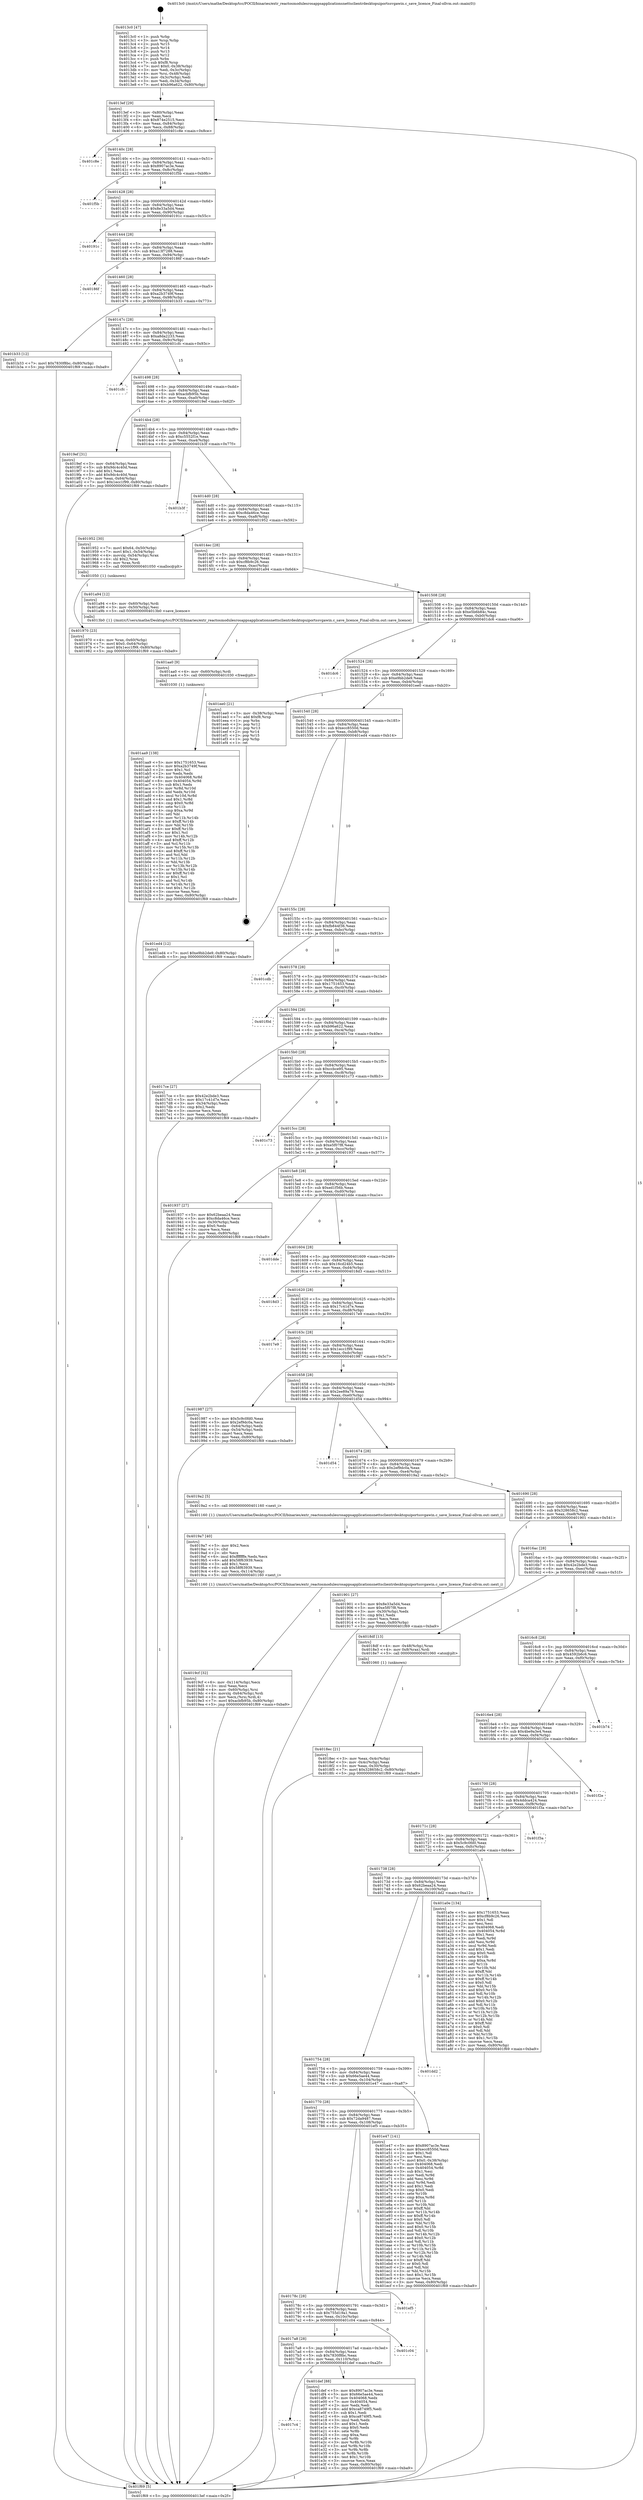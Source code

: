 digraph "0x4013c0" {
  label = "0x4013c0 (/mnt/c/Users/mathe/Desktop/tcc/POCII/binaries/extr_reactosmodulesrosappsapplicationsnettsclientrdesktopuiportssvgawin.c_save_licence_Final-ollvm.out::main(0))"
  labelloc = "t"
  node[shape=record]

  Entry [label="",width=0.3,height=0.3,shape=circle,fillcolor=black,style=filled]
  "0x4013ef" [label="{
     0x4013ef [29]\l
     | [instrs]\l
     &nbsp;&nbsp;0x4013ef \<+3\>: mov -0x80(%rbp),%eax\l
     &nbsp;&nbsp;0x4013f2 \<+2\>: mov %eax,%ecx\l
     &nbsp;&nbsp;0x4013f4 \<+6\>: sub $0x874e2515,%ecx\l
     &nbsp;&nbsp;0x4013fa \<+6\>: mov %eax,-0x84(%rbp)\l
     &nbsp;&nbsp;0x401400 \<+6\>: mov %ecx,-0x88(%rbp)\l
     &nbsp;&nbsp;0x401406 \<+6\>: je 0000000000401c8e \<main+0x8ce\>\l
  }"]
  "0x401c8e" [label="{
     0x401c8e\l
  }", style=dashed]
  "0x40140c" [label="{
     0x40140c [28]\l
     | [instrs]\l
     &nbsp;&nbsp;0x40140c \<+5\>: jmp 0000000000401411 \<main+0x51\>\l
     &nbsp;&nbsp;0x401411 \<+6\>: mov -0x84(%rbp),%eax\l
     &nbsp;&nbsp;0x401417 \<+5\>: sub $0x8907ac3e,%eax\l
     &nbsp;&nbsp;0x40141c \<+6\>: mov %eax,-0x8c(%rbp)\l
     &nbsp;&nbsp;0x401422 \<+6\>: je 0000000000401f5b \<main+0xb9b\>\l
  }"]
  Exit [label="",width=0.3,height=0.3,shape=circle,fillcolor=black,style=filled,peripheries=2]
  "0x401f5b" [label="{
     0x401f5b\l
  }", style=dashed]
  "0x401428" [label="{
     0x401428 [28]\l
     | [instrs]\l
     &nbsp;&nbsp;0x401428 \<+5\>: jmp 000000000040142d \<main+0x6d\>\l
     &nbsp;&nbsp;0x40142d \<+6\>: mov -0x84(%rbp),%eax\l
     &nbsp;&nbsp;0x401433 \<+5\>: sub $0x8e33a5d4,%eax\l
     &nbsp;&nbsp;0x401438 \<+6\>: mov %eax,-0x90(%rbp)\l
     &nbsp;&nbsp;0x40143e \<+6\>: je 000000000040191c \<main+0x55c\>\l
  }"]
  "0x4017c4" [label="{
     0x4017c4\l
  }", style=dashed]
  "0x40191c" [label="{
     0x40191c\l
  }", style=dashed]
  "0x401444" [label="{
     0x401444 [28]\l
     | [instrs]\l
     &nbsp;&nbsp;0x401444 \<+5\>: jmp 0000000000401449 \<main+0x89\>\l
     &nbsp;&nbsp;0x401449 \<+6\>: mov -0x84(%rbp),%eax\l
     &nbsp;&nbsp;0x40144f \<+5\>: sub $0xa13f7288,%eax\l
     &nbsp;&nbsp;0x401454 \<+6\>: mov %eax,-0x94(%rbp)\l
     &nbsp;&nbsp;0x40145a \<+6\>: je 000000000040186f \<main+0x4af\>\l
  }"]
  "0x401def" [label="{
     0x401def [88]\l
     | [instrs]\l
     &nbsp;&nbsp;0x401def \<+5\>: mov $0x8907ac3e,%eax\l
     &nbsp;&nbsp;0x401df4 \<+5\>: mov $0x66e5ae44,%ecx\l
     &nbsp;&nbsp;0x401df9 \<+7\>: mov 0x404068,%edx\l
     &nbsp;&nbsp;0x401e00 \<+7\>: mov 0x404054,%esi\l
     &nbsp;&nbsp;0x401e07 \<+2\>: mov %edx,%edi\l
     &nbsp;&nbsp;0x401e09 \<+6\>: add $0xca8749f5,%edi\l
     &nbsp;&nbsp;0x401e0f \<+3\>: sub $0x1,%edi\l
     &nbsp;&nbsp;0x401e12 \<+6\>: sub $0xca8749f5,%edi\l
     &nbsp;&nbsp;0x401e18 \<+3\>: imul %edi,%edx\l
     &nbsp;&nbsp;0x401e1b \<+3\>: and $0x1,%edx\l
     &nbsp;&nbsp;0x401e1e \<+3\>: cmp $0x0,%edx\l
     &nbsp;&nbsp;0x401e21 \<+4\>: sete %r8b\l
     &nbsp;&nbsp;0x401e25 \<+3\>: cmp $0xa,%esi\l
     &nbsp;&nbsp;0x401e28 \<+4\>: setl %r9b\l
     &nbsp;&nbsp;0x401e2c \<+3\>: mov %r8b,%r10b\l
     &nbsp;&nbsp;0x401e2f \<+3\>: and %r9b,%r10b\l
     &nbsp;&nbsp;0x401e32 \<+3\>: xor %r9b,%r8b\l
     &nbsp;&nbsp;0x401e35 \<+3\>: or %r8b,%r10b\l
     &nbsp;&nbsp;0x401e38 \<+4\>: test $0x1,%r10b\l
     &nbsp;&nbsp;0x401e3c \<+3\>: cmovne %ecx,%eax\l
     &nbsp;&nbsp;0x401e3f \<+3\>: mov %eax,-0x80(%rbp)\l
     &nbsp;&nbsp;0x401e42 \<+5\>: jmp 0000000000401f69 \<main+0xba9\>\l
  }"]
  "0x40186f" [label="{
     0x40186f\l
  }", style=dashed]
  "0x401460" [label="{
     0x401460 [28]\l
     | [instrs]\l
     &nbsp;&nbsp;0x401460 \<+5\>: jmp 0000000000401465 \<main+0xa5\>\l
     &nbsp;&nbsp;0x401465 \<+6\>: mov -0x84(%rbp),%eax\l
     &nbsp;&nbsp;0x40146b \<+5\>: sub $0xa2b3749f,%eax\l
     &nbsp;&nbsp;0x401470 \<+6\>: mov %eax,-0x98(%rbp)\l
     &nbsp;&nbsp;0x401476 \<+6\>: je 0000000000401b33 \<main+0x773\>\l
  }"]
  "0x4017a8" [label="{
     0x4017a8 [28]\l
     | [instrs]\l
     &nbsp;&nbsp;0x4017a8 \<+5\>: jmp 00000000004017ad \<main+0x3ed\>\l
     &nbsp;&nbsp;0x4017ad \<+6\>: mov -0x84(%rbp),%eax\l
     &nbsp;&nbsp;0x4017b3 \<+5\>: sub $0x7830f8bc,%eax\l
     &nbsp;&nbsp;0x4017b8 \<+6\>: mov %eax,-0x110(%rbp)\l
     &nbsp;&nbsp;0x4017be \<+6\>: je 0000000000401def \<main+0xa2f\>\l
  }"]
  "0x401b33" [label="{
     0x401b33 [12]\l
     | [instrs]\l
     &nbsp;&nbsp;0x401b33 \<+7\>: movl $0x7830f8bc,-0x80(%rbp)\l
     &nbsp;&nbsp;0x401b3a \<+5\>: jmp 0000000000401f69 \<main+0xba9\>\l
  }"]
  "0x40147c" [label="{
     0x40147c [28]\l
     | [instrs]\l
     &nbsp;&nbsp;0x40147c \<+5\>: jmp 0000000000401481 \<main+0xc1\>\l
     &nbsp;&nbsp;0x401481 \<+6\>: mov -0x84(%rbp),%eax\l
     &nbsp;&nbsp;0x401487 \<+5\>: sub $0xa8da2233,%eax\l
     &nbsp;&nbsp;0x40148c \<+6\>: mov %eax,-0x9c(%rbp)\l
     &nbsp;&nbsp;0x401492 \<+6\>: je 0000000000401cfc \<main+0x93c\>\l
  }"]
  "0x401c04" [label="{
     0x401c04\l
  }", style=dashed]
  "0x401cfc" [label="{
     0x401cfc\l
  }", style=dashed]
  "0x401498" [label="{
     0x401498 [28]\l
     | [instrs]\l
     &nbsp;&nbsp;0x401498 \<+5\>: jmp 000000000040149d \<main+0xdd\>\l
     &nbsp;&nbsp;0x40149d \<+6\>: mov -0x84(%rbp),%eax\l
     &nbsp;&nbsp;0x4014a3 \<+5\>: sub $0xacbfb95b,%eax\l
     &nbsp;&nbsp;0x4014a8 \<+6\>: mov %eax,-0xa0(%rbp)\l
     &nbsp;&nbsp;0x4014ae \<+6\>: je 00000000004019ef \<main+0x62f\>\l
  }"]
  "0x40178c" [label="{
     0x40178c [28]\l
     | [instrs]\l
     &nbsp;&nbsp;0x40178c \<+5\>: jmp 0000000000401791 \<main+0x3d1\>\l
     &nbsp;&nbsp;0x401791 \<+6\>: mov -0x84(%rbp),%eax\l
     &nbsp;&nbsp;0x401797 \<+5\>: sub $0x755d19a1,%eax\l
     &nbsp;&nbsp;0x40179c \<+6\>: mov %eax,-0x10c(%rbp)\l
     &nbsp;&nbsp;0x4017a2 \<+6\>: je 0000000000401c04 \<main+0x844\>\l
  }"]
  "0x4019ef" [label="{
     0x4019ef [31]\l
     | [instrs]\l
     &nbsp;&nbsp;0x4019ef \<+3\>: mov -0x64(%rbp),%eax\l
     &nbsp;&nbsp;0x4019f2 \<+5\>: sub $0x9dc4c40d,%eax\l
     &nbsp;&nbsp;0x4019f7 \<+3\>: add $0x1,%eax\l
     &nbsp;&nbsp;0x4019fa \<+5\>: add $0x9dc4c40d,%eax\l
     &nbsp;&nbsp;0x4019ff \<+3\>: mov %eax,-0x64(%rbp)\l
     &nbsp;&nbsp;0x401a02 \<+7\>: movl $0x1ecc1f99,-0x80(%rbp)\l
     &nbsp;&nbsp;0x401a09 \<+5\>: jmp 0000000000401f69 \<main+0xba9\>\l
  }"]
  "0x4014b4" [label="{
     0x4014b4 [28]\l
     | [instrs]\l
     &nbsp;&nbsp;0x4014b4 \<+5\>: jmp 00000000004014b9 \<main+0xf9\>\l
     &nbsp;&nbsp;0x4014b9 \<+6\>: mov -0x84(%rbp),%eax\l
     &nbsp;&nbsp;0x4014bf \<+5\>: sub $0xc5552f1e,%eax\l
     &nbsp;&nbsp;0x4014c4 \<+6\>: mov %eax,-0xa4(%rbp)\l
     &nbsp;&nbsp;0x4014ca \<+6\>: je 0000000000401b3f \<main+0x77f\>\l
  }"]
  "0x401ef5" [label="{
     0x401ef5\l
  }", style=dashed]
  "0x401b3f" [label="{
     0x401b3f\l
  }", style=dashed]
  "0x4014d0" [label="{
     0x4014d0 [28]\l
     | [instrs]\l
     &nbsp;&nbsp;0x4014d0 \<+5\>: jmp 00000000004014d5 \<main+0x115\>\l
     &nbsp;&nbsp;0x4014d5 \<+6\>: mov -0x84(%rbp),%eax\l
     &nbsp;&nbsp;0x4014db \<+5\>: sub $0xc8da46ce,%eax\l
     &nbsp;&nbsp;0x4014e0 \<+6\>: mov %eax,-0xa8(%rbp)\l
     &nbsp;&nbsp;0x4014e6 \<+6\>: je 0000000000401952 \<main+0x592\>\l
  }"]
  "0x401770" [label="{
     0x401770 [28]\l
     | [instrs]\l
     &nbsp;&nbsp;0x401770 \<+5\>: jmp 0000000000401775 \<main+0x3b5\>\l
     &nbsp;&nbsp;0x401775 \<+6\>: mov -0x84(%rbp),%eax\l
     &nbsp;&nbsp;0x40177b \<+5\>: sub $0x72da9487,%eax\l
     &nbsp;&nbsp;0x401780 \<+6\>: mov %eax,-0x108(%rbp)\l
     &nbsp;&nbsp;0x401786 \<+6\>: je 0000000000401ef5 \<main+0xb35\>\l
  }"]
  "0x401952" [label="{
     0x401952 [30]\l
     | [instrs]\l
     &nbsp;&nbsp;0x401952 \<+7\>: movl $0x64,-0x50(%rbp)\l
     &nbsp;&nbsp;0x401959 \<+7\>: movl $0x1,-0x54(%rbp)\l
     &nbsp;&nbsp;0x401960 \<+4\>: movslq -0x54(%rbp),%rax\l
     &nbsp;&nbsp;0x401964 \<+4\>: shl $0x2,%rax\l
     &nbsp;&nbsp;0x401968 \<+3\>: mov %rax,%rdi\l
     &nbsp;&nbsp;0x40196b \<+5\>: call 0000000000401050 \<malloc@plt\>\l
     | [calls]\l
     &nbsp;&nbsp;0x401050 \{1\} (unknown)\l
  }"]
  "0x4014ec" [label="{
     0x4014ec [28]\l
     | [instrs]\l
     &nbsp;&nbsp;0x4014ec \<+5\>: jmp 00000000004014f1 \<main+0x131\>\l
     &nbsp;&nbsp;0x4014f1 \<+6\>: mov -0x84(%rbp),%eax\l
     &nbsp;&nbsp;0x4014f7 \<+5\>: sub $0xcf8b9c26,%eax\l
     &nbsp;&nbsp;0x4014fc \<+6\>: mov %eax,-0xac(%rbp)\l
     &nbsp;&nbsp;0x401502 \<+6\>: je 0000000000401a94 \<main+0x6d4\>\l
  }"]
  "0x401e47" [label="{
     0x401e47 [141]\l
     | [instrs]\l
     &nbsp;&nbsp;0x401e47 \<+5\>: mov $0x8907ac3e,%eax\l
     &nbsp;&nbsp;0x401e4c \<+5\>: mov $0xecc8550d,%ecx\l
     &nbsp;&nbsp;0x401e51 \<+2\>: mov $0x1,%dl\l
     &nbsp;&nbsp;0x401e53 \<+2\>: xor %esi,%esi\l
     &nbsp;&nbsp;0x401e55 \<+7\>: movl $0x0,-0x38(%rbp)\l
     &nbsp;&nbsp;0x401e5c \<+7\>: mov 0x404068,%edi\l
     &nbsp;&nbsp;0x401e63 \<+8\>: mov 0x404054,%r8d\l
     &nbsp;&nbsp;0x401e6b \<+3\>: sub $0x1,%esi\l
     &nbsp;&nbsp;0x401e6e \<+3\>: mov %edi,%r9d\l
     &nbsp;&nbsp;0x401e71 \<+3\>: add %esi,%r9d\l
     &nbsp;&nbsp;0x401e74 \<+4\>: imul %r9d,%edi\l
     &nbsp;&nbsp;0x401e78 \<+3\>: and $0x1,%edi\l
     &nbsp;&nbsp;0x401e7b \<+3\>: cmp $0x0,%edi\l
     &nbsp;&nbsp;0x401e7e \<+4\>: sete %r10b\l
     &nbsp;&nbsp;0x401e82 \<+4\>: cmp $0xa,%r8d\l
     &nbsp;&nbsp;0x401e86 \<+4\>: setl %r11b\l
     &nbsp;&nbsp;0x401e8a \<+3\>: mov %r10b,%bl\l
     &nbsp;&nbsp;0x401e8d \<+3\>: xor $0xff,%bl\l
     &nbsp;&nbsp;0x401e90 \<+3\>: mov %r11b,%r14b\l
     &nbsp;&nbsp;0x401e93 \<+4\>: xor $0xff,%r14b\l
     &nbsp;&nbsp;0x401e97 \<+3\>: xor $0x0,%dl\l
     &nbsp;&nbsp;0x401e9a \<+3\>: mov %bl,%r15b\l
     &nbsp;&nbsp;0x401e9d \<+4\>: and $0x0,%r15b\l
     &nbsp;&nbsp;0x401ea1 \<+3\>: and %dl,%r10b\l
     &nbsp;&nbsp;0x401ea4 \<+3\>: mov %r14b,%r12b\l
     &nbsp;&nbsp;0x401ea7 \<+4\>: and $0x0,%r12b\l
     &nbsp;&nbsp;0x401eab \<+3\>: and %dl,%r11b\l
     &nbsp;&nbsp;0x401eae \<+3\>: or %r10b,%r15b\l
     &nbsp;&nbsp;0x401eb1 \<+3\>: or %r11b,%r12b\l
     &nbsp;&nbsp;0x401eb4 \<+3\>: xor %r12b,%r15b\l
     &nbsp;&nbsp;0x401eb7 \<+3\>: or %r14b,%bl\l
     &nbsp;&nbsp;0x401eba \<+3\>: xor $0xff,%bl\l
     &nbsp;&nbsp;0x401ebd \<+3\>: or $0x0,%dl\l
     &nbsp;&nbsp;0x401ec0 \<+2\>: and %dl,%bl\l
     &nbsp;&nbsp;0x401ec2 \<+3\>: or %bl,%r15b\l
     &nbsp;&nbsp;0x401ec5 \<+4\>: test $0x1,%r15b\l
     &nbsp;&nbsp;0x401ec9 \<+3\>: cmovne %ecx,%eax\l
     &nbsp;&nbsp;0x401ecc \<+3\>: mov %eax,-0x80(%rbp)\l
     &nbsp;&nbsp;0x401ecf \<+5\>: jmp 0000000000401f69 \<main+0xba9\>\l
  }"]
  "0x401a94" [label="{
     0x401a94 [12]\l
     | [instrs]\l
     &nbsp;&nbsp;0x401a94 \<+4\>: mov -0x60(%rbp),%rdi\l
     &nbsp;&nbsp;0x401a98 \<+3\>: mov -0x50(%rbp),%esi\l
     &nbsp;&nbsp;0x401a9b \<+5\>: call 00000000004013b0 \<save_licence\>\l
     | [calls]\l
     &nbsp;&nbsp;0x4013b0 \{1\} (/mnt/c/Users/mathe/Desktop/tcc/POCII/binaries/extr_reactosmodulesrosappsapplicationsnettsclientrdesktopuiportssvgawin.c_save_licence_Final-ollvm.out::save_licence)\l
  }"]
  "0x401508" [label="{
     0x401508 [28]\l
     | [instrs]\l
     &nbsp;&nbsp;0x401508 \<+5\>: jmp 000000000040150d \<main+0x14d\>\l
     &nbsp;&nbsp;0x40150d \<+6\>: mov -0x84(%rbp),%eax\l
     &nbsp;&nbsp;0x401513 \<+5\>: sub $0xe5b6b84c,%eax\l
     &nbsp;&nbsp;0x401518 \<+6\>: mov %eax,-0xb0(%rbp)\l
     &nbsp;&nbsp;0x40151e \<+6\>: je 0000000000401dc6 \<main+0xa06\>\l
  }"]
  "0x401754" [label="{
     0x401754 [28]\l
     | [instrs]\l
     &nbsp;&nbsp;0x401754 \<+5\>: jmp 0000000000401759 \<main+0x399\>\l
     &nbsp;&nbsp;0x401759 \<+6\>: mov -0x84(%rbp),%eax\l
     &nbsp;&nbsp;0x40175f \<+5\>: sub $0x66e5ae44,%eax\l
     &nbsp;&nbsp;0x401764 \<+6\>: mov %eax,-0x104(%rbp)\l
     &nbsp;&nbsp;0x40176a \<+6\>: je 0000000000401e47 \<main+0xa87\>\l
  }"]
  "0x401dc6" [label="{
     0x401dc6\l
  }", style=dashed]
  "0x401524" [label="{
     0x401524 [28]\l
     | [instrs]\l
     &nbsp;&nbsp;0x401524 \<+5\>: jmp 0000000000401529 \<main+0x169\>\l
     &nbsp;&nbsp;0x401529 \<+6\>: mov -0x84(%rbp),%eax\l
     &nbsp;&nbsp;0x40152f \<+5\>: sub $0xe9bb2de9,%eax\l
     &nbsp;&nbsp;0x401534 \<+6\>: mov %eax,-0xb4(%rbp)\l
     &nbsp;&nbsp;0x40153a \<+6\>: je 0000000000401ee0 \<main+0xb20\>\l
  }"]
  "0x401dd2" [label="{
     0x401dd2\l
  }", style=dashed]
  "0x401ee0" [label="{
     0x401ee0 [21]\l
     | [instrs]\l
     &nbsp;&nbsp;0x401ee0 \<+3\>: mov -0x38(%rbp),%eax\l
     &nbsp;&nbsp;0x401ee3 \<+7\>: add $0xf8,%rsp\l
     &nbsp;&nbsp;0x401eea \<+1\>: pop %rbx\l
     &nbsp;&nbsp;0x401eeb \<+2\>: pop %r12\l
     &nbsp;&nbsp;0x401eed \<+2\>: pop %r13\l
     &nbsp;&nbsp;0x401eef \<+2\>: pop %r14\l
     &nbsp;&nbsp;0x401ef1 \<+2\>: pop %r15\l
     &nbsp;&nbsp;0x401ef3 \<+1\>: pop %rbp\l
     &nbsp;&nbsp;0x401ef4 \<+1\>: ret\l
  }"]
  "0x401540" [label="{
     0x401540 [28]\l
     | [instrs]\l
     &nbsp;&nbsp;0x401540 \<+5\>: jmp 0000000000401545 \<main+0x185\>\l
     &nbsp;&nbsp;0x401545 \<+6\>: mov -0x84(%rbp),%eax\l
     &nbsp;&nbsp;0x40154b \<+5\>: sub $0xecc8550d,%eax\l
     &nbsp;&nbsp;0x401550 \<+6\>: mov %eax,-0xb8(%rbp)\l
     &nbsp;&nbsp;0x401556 \<+6\>: je 0000000000401ed4 \<main+0xb14\>\l
  }"]
  "0x401aa9" [label="{
     0x401aa9 [138]\l
     | [instrs]\l
     &nbsp;&nbsp;0x401aa9 \<+5\>: mov $0x1751653,%esi\l
     &nbsp;&nbsp;0x401aae \<+5\>: mov $0xa2b3749f,%eax\l
     &nbsp;&nbsp;0x401ab3 \<+2\>: mov $0x1,%cl\l
     &nbsp;&nbsp;0x401ab5 \<+2\>: xor %edx,%edx\l
     &nbsp;&nbsp;0x401ab7 \<+8\>: mov 0x404068,%r8d\l
     &nbsp;&nbsp;0x401abf \<+8\>: mov 0x404054,%r9d\l
     &nbsp;&nbsp;0x401ac7 \<+3\>: sub $0x1,%edx\l
     &nbsp;&nbsp;0x401aca \<+3\>: mov %r8d,%r10d\l
     &nbsp;&nbsp;0x401acd \<+3\>: add %edx,%r10d\l
     &nbsp;&nbsp;0x401ad0 \<+4\>: imul %r10d,%r8d\l
     &nbsp;&nbsp;0x401ad4 \<+4\>: and $0x1,%r8d\l
     &nbsp;&nbsp;0x401ad8 \<+4\>: cmp $0x0,%r8d\l
     &nbsp;&nbsp;0x401adc \<+4\>: sete %r11b\l
     &nbsp;&nbsp;0x401ae0 \<+4\>: cmp $0xa,%r9d\l
     &nbsp;&nbsp;0x401ae4 \<+3\>: setl %bl\l
     &nbsp;&nbsp;0x401ae7 \<+3\>: mov %r11b,%r14b\l
     &nbsp;&nbsp;0x401aea \<+4\>: xor $0xff,%r14b\l
     &nbsp;&nbsp;0x401aee \<+3\>: mov %bl,%r15b\l
     &nbsp;&nbsp;0x401af1 \<+4\>: xor $0xff,%r15b\l
     &nbsp;&nbsp;0x401af5 \<+3\>: xor $0x1,%cl\l
     &nbsp;&nbsp;0x401af8 \<+3\>: mov %r14b,%r12b\l
     &nbsp;&nbsp;0x401afb \<+4\>: and $0xff,%r12b\l
     &nbsp;&nbsp;0x401aff \<+3\>: and %cl,%r11b\l
     &nbsp;&nbsp;0x401b02 \<+3\>: mov %r15b,%r13b\l
     &nbsp;&nbsp;0x401b05 \<+4\>: and $0xff,%r13b\l
     &nbsp;&nbsp;0x401b09 \<+2\>: and %cl,%bl\l
     &nbsp;&nbsp;0x401b0b \<+3\>: or %r11b,%r12b\l
     &nbsp;&nbsp;0x401b0e \<+3\>: or %bl,%r13b\l
     &nbsp;&nbsp;0x401b11 \<+3\>: xor %r13b,%r12b\l
     &nbsp;&nbsp;0x401b14 \<+3\>: or %r15b,%r14b\l
     &nbsp;&nbsp;0x401b17 \<+4\>: xor $0xff,%r14b\l
     &nbsp;&nbsp;0x401b1b \<+3\>: or $0x1,%cl\l
     &nbsp;&nbsp;0x401b1e \<+3\>: and %cl,%r14b\l
     &nbsp;&nbsp;0x401b21 \<+3\>: or %r14b,%r12b\l
     &nbsp;&nbsp;0x401b24 \<+4\>: test $0x1,%r12b\l
     &nbsp;&nbsp;0x401b28 \<+3\>: cmovne %eax,%esi\l
     &nbsp;&nbsp;0x401b2b \<+3\>: mov %esi,-0x80(%rbp)\l
     &nbsp;&nbsp;0x401b2e \<+5\>: jmp 0000000000401f69 \<main+0xba9\>\l
  }"]
  "0x401ed4" [label="{
     0x401ed4 [12]\l
     | [instrs]\l
     &nbsp;&nbsp;0x401ed4 \<+7\>: movl $0xe9bb2de9,-0x80(%rbp)\l
     &nbsp;&nbsp;0x401edb \<+5\>: jmp 0000000000401f69 \<main+0xba9\>\l
  }"]
  "0x40155c" [label="{
     0x40155c [28]\l
     | [instrs]\l
     &nbsp;&nbsp;0x40155c \<+5\>: jmp 0000000000401561 \<main+0x1a1\>\l
     &nbsp;&nbsp;0x401561 \<+6\>: mov -0x84(%rbp),%eax\l
     &nbsp;&nbsp;0x401567 \<+5\>: sub $0xfb844f36,%eax\l
     &nbsp;&nbsp;0x40156c \<+6\>: mov %eax,-0xbc(%rbp)\l
     &nbsp;&nbsp;0x401572 \<+6\>: je 0000000000401cdb \<main+0x91b\>\l
  }"]
  "0x401aa0" [label="{
     0x401aa0 [9]\l
     | [instrs]\l
     &nbsp;&nbsp;0x401aa0 \<+4\>: mov -0x60(%rbp),%rdi\l
     &nbsp;&nbsp;0x401aa4 \<+5\>: call 0000000000401030 \<free@plt\>\l
     | [calls]\l
     &nbsp;&nbsp;0x401030 \{1\} (unknown)\l
  }"]
  "0x401cdb" [label="{
     0x401cdb\l
  }", style=dashed]
  "0x401578" [label="{
     0x401578 [28]\l
     | [instrs]\l
     &nbsp;&nbsp;0x401578 \<+5\>: jmp 000000000040157d \<main+0x1bd\>\l
     &nbsp;&nbsp;0x40157d \<+6\>: mov -0x84(%rbp),%eax\l
     &nbsp;&nbsp;0x401583 \<+5\>: sub $0x1751653,%eax\l
     &nbsp;&nbsp;0x401588 \<+6\>: mov %eax,-0xc0(%rbp)\l
     &nbsp;&nbsp;0x40158e \<+6\>: je 0000000000401f0d \<main+0xb4d\>\l
  }"]
  "0x401738" [label="{
     0x401738 [28]\l
     | [instrs]\l
     &nbsp;&nbsp;0x401738 \<+5\>: jmp 000000000040173d \<main+0x37d\>\l
     &nbsp;&nbsp;0x40173d \<+6\>: mov -0x84(%rbp),%eax\l
     &nbsp;&nbsp;0x401743 \<+5\>: sub $0x62beaa24,%eax\l
     &nbsp;&nbsp;0x401748 \<+6\>: mov %eax,-0x100(%rbp)\l
     &nbsp;&nbsp;0x40174e \<+6\>: je 0000000000401dd2 \<main+0xa12\>\l
  }"]
  "0x401f0d" [label="{
     0x401f0d\l
  }", style=dashed]
  "0x401594" [label="{
     0x401594 [28]\l
     | [instrs]\l
     &nbsp;&nbsp;0x401594 \<+5\>: jmp 0000000000401599 \<main+0x1d9\>\l
     &nbsp;&nbsp;0x401599 \<+6\>: mov -0x84(%rbp),%eax\l
     &nbsp;&nbsp;0x40159f \<+5\>: sub $0xb96a622,%eax\l
     &nbsp;&nbsp;0x4015a4 \<+6\>: mov %eax,-0xc4(%rbp)\l
     &nbsp;&nbsp;0x4015aa \<+6\>: je 00000000004017ce \<main+0x40e\>\l
  }"]
  "0x401a0e" [label="{
     0x401a0e [134]\l
     | [instrs]\l
     &nbsp;&nbsp;0x401a0e \<+5\>: mov $0x1751653,%eax\l
     &nbsp;&nbsp;0x401a13 \<+5\>: mov $0xcf8b9c26,%ecx\l
     &nbsp;&nbsp;0x401a18 \<+2\>: mov $0x1,%dl\l
     &nbsp;&nbsp;0x401a1a \<+2\>: xor %esi,%esi\l
     &nbsp;&nbsp;0x401a1c \<+7\>: mov 0x404068,%edi\l
     &nbsp;&nbsp;0x401a23 \<+8\>: mov 0x404054,%r8d\l
     &nbsp;&nbsp;0x401a2b \<+3\>: sub $0x1,%esi\l
     &nbsp;&nbsp;0x401a2e \<+3\>: mov %edi,%r9d\l
     &nbsp;&nbsp;0x401a31 \<+3\>: add %esi,%r9d\l
     &nbsp;&nbsp;0x401a34 \<+4\>: imul %r9d,%edi\l
     &nbsp;&nbsp;0x401a38 \<+3\>: and $0x1,%edi\l
     &nbsp;&nbsp;0x401a3b \<+3\>: cmp $0x0,%edi\l
     &nbsp;&nbsp;0x401a3e \<+4\>: sete %r10b\l
     &nbsp;&nbsp;0x401a42 \<+4\>: cmp $0xa,%r8d\l
     &nbsp;&nbsp;0x401a46 \<+4\>: setl %r11b\l
     &nbsp;&nbsp;0x401a4a \<+3\>: mov %r10b,%bl\l
     &nbsp;&nbsp;0x401a4d \<+3\>: xor $0xff,%bl\l
     &nbsp;&nbsp;0x401a50 \<+3\>: mov %r11b,%r14b\l
     &nbsp;&nbsp;0x401a53 \<+4\>: xor $0xff,%r14b\l
     &nbsp;&nbsp;0x401a57 \<+3\>: xor $0x0,%dl\l
     &nbsp;&nbsp;0x401a5a \<+3\>: mov %bl,%r15b\l
     &nbsp;&nbsp;0x401a5d \<+4\>: and $0x0,%r15b\l
     &nbsp;&nbsp;0x401a61 \<+3\>: and %dl,%r10b\l
     &nbsp;&nbsp;0x401a64 \<+3\>: mov %r14b,%r12b\l
     &nbsp;&nbsp;0x401a67 \<+4\>: and $0x0,%r12b\l
     &nbsp;&nbsp;0x401a6b \<+3\>: and %dl,%r11b\l
     &nbsp;&nbsp;0x401a6e \<+3\>: or %r10b,%r15b\l
     &nbsp;&nbsp;0x401a71 \<+3\>: or %r11b,%r12b\l
     &nbsp;&nbsp;0x401a74 \<+3\>: xor %r12b,%r15b\l
     &nbsp;&nbsp;0x401a77 \<+3\>: or %r14b,%bl\l
     &nbsp;&nbsp;0x401a7a \<+3\>: xor $0xff,%bl\l
     &nbsp;&nbsp;0x401a7d \<+3\>: or $0x0,%dl\l
     &nbsp;&nbsp;0x401a80 \<+2\>: and %dl,%bl\l
     &nbsp;&nbsp;0x401a82 \<+3\>: or %bl,%r15b\l
     &nbsp;&nbsp;0x401a85 \<+4\>: test $0x1,%r15b\l
     &nbsp;&nbsp;0x401a89 \<+3\>: cmovne %ecx,%eax\l
     &nbsp;&nbsp;0x401a8c \<+3\>: mov %eax,-0x80(%rbp)\l
     &nbsp;&nbsp;0x401a8f \<+5\>: jmp 0000000000401f69 \<main+0xba9\>\l
  }"]
  "0x4017ce" [label="{
     0x4017ce [27]\l
     | [instrs]\l
     &nbsp;&nbsp;0x4017ce \<+5\>: mov $0x42e2bde3,%eax\l
     &nbsp;&nbsp;0x4017d3 \<+5\>: mov $0x17c41d7e,%ecx\l
     &nbsp;&nbsp;0x4017d8 \<+3\>: mov -0x34(%rbp),%edx\l
     &nbsp;&nbsp;0x4017db \<+3\>: cmp $0x2,%edx\l
     &nbsp;&nbsp;0x4017de \<+3\>: cmovne %ecx,%eax\l
     &nbsp;&nbsp;0x4017e1 \<+3\>: mov %eax,-0x80(%rbp)\l
     &nbsp;&nbsp;0x4017e4 \<+5\>: jmp 0000000000401f69 \<main+0xba9\>\l
  }"]
  "0x4015b0" [label="{
     0x4015b0 [28]\l
     | [instrs]\l
     &nbsp;&nbsp;0x4015b0 \<+5\>: jmp 00000000004015b5 \<main+0x1f5\>\l
     &nbsp;&nbsp;0x4015b5 \<+6\>: mov -0x84(%rbp),%eax\l
     &nbsp;&nbsp;0x4015bb \<+5\>: sub $0xccbce95,%eax\l
     &nbsp;&nbsp;0x4015c0 \<+6\>: mov %eax,-0xc8(%rbp)\l
     &nbsp;&nbsp;0x4015c6 \<+6\>: je 0000000000401c73 \<main+0x8b3\>\l
  }"]
  "0x401f69" [label="{
     0x401f69 [5]\l
     | [instrs]\l
     &nbsp;&nbsp;0x401f69 \<+5\>: jmp 00000000004013ef \<main+0x2f\>\l
  }"]
  "0x4013c0" [label="{
     0x4013c0 [47]\l
     | [instrs]\l
     &nbsp;&nbsp;0x4013c0 \<+1\>: push %rbp\l
     &nbsp;&nbsp;0x4013c1 \<+3\>: mov %rsp,%rbp\l
     &nbsp;&nbsp;0x4013c4 \<+2\>: push %r15\l
     &nbsp;&nbsp;0x4013c6 \<+2\>: push %r14\l
     &nbsp;&nbsp;0x4013c8 \<+2\>: push %r13\l
     &nbsp;&nbsp;0x4013ca \<+2\>: push %r12\l
     &nbsp;&nbsp;0x4013cc \<+1\>: push %rbx\l
     &nbsp;&nbsp;0x4013cd \<+7\>: sub $0xf8,%rsp\l
     &nbsp;&nbsp;0x4013d4 \<+7\>: movl $0x0,-0x38(%rbp)\l
     &nbsp;&nbsp;0x4013db \<+3\>: mov %edi,-0x3c(%rbp)\l
     &nbsp;&nbsp;0x4013de \<+4\>: mov %rsi,-0x48(%rbp)\l
     &nbsp;&nbsp;0x4013e2 \<+3\>: mov -0x3c(%rbp),%edi\l
     &nbsp;&nbsp;0x4013e5 \<+3\>: mov %edi,-0x34(%rbp)\l
     &nbsp;&nbsp;0x4013e8 \<+7\>: movl $0xb96a622,-0x80(%rbp)\l
  }"]
  "0x40171c" [label="{
     0x40171c [28]\l
     | [instrs]\l
     &nbsp;&nbsp;0x40171c \<+5\>: jmp 0000000000401721 \<main+0x361\>\l
     &nbsp;&nbsp;0x401721 \<+6\>: mov -0x84(%rbp),%eax\l
     &nbsp;&nbsp;0x401727 \<+5\>: sub $0x5c9c0fd0,%eax\l
     &nbsp;&nbsp;0x40172c \<+6\>: mov %eax,-0xfc(%rbp)\l
     &nbsp;&nbsp;0x401732 \<+6\>: je 0000000000401a0e \<main+0x64e\>\l
  }"]
  "0x401c73" [label="{
     0x401c73\l
  }", style=dashed]
  "0x4015cc" [label="{
     0x4015cc [28]\l
     | [instrs]\l
     &nbsp;&nbsp;0x4015cc \<+5\>: jmp 00000000004015d1 \<main+0x211\>\l
     &nbsp;&nbsp;0x4015d1 \<+6\>: mov -0x84(%rbp),%eax\l
     &nbsp;&nbsp;0x4015d7 \<+5\>: sub $0xe5f07f8,%eax\l
     &nbsp;&nbsp;0x4015dc \<+6\>: mov %eax,-0xcc(%rbp)\l
     &nbsp;&nbsp;0x4015e2 \<+6\>: je 0000000000401937 \<main+0x577\>\l
  }"]
  "0x401f3a" [label="{
     0x401f3a\l
  }", style=dashed]
  "0x401937" [label="{
     0x401937 [27]\l
     | [instrs]\l
     &nbsp;&nbsp;0x401937 \<+5\>: mov $0x62beaa24,%eax\l
     &nbsp;&nbsp;0x40193c \<+5\>: mov $0xc8da46ce,%ecx\l
     &nbsp;&nbsp;0x401941 \<+3\>: mov -0x30(%rbp),%edx\l
     &nbsp;&nbsp;0x401944 \<+3\>: cmp $0x0,%edx\l
     &nbsp;&nbsp;0x401947 \<+3\>: cmove %ecx,%eax\l
     &nbsp;&nbsp;0x40194a \<+3\>: mov %eax,-0x80(%rbp)\l
     &nbsp;&nbsp;0x40194d \<+5\>: jmp 0000000000401f69 \<main+0xba9\>\l
  }"]
  "0x4015e8" [label="{
     0x4015e8 [28]\l
     | [instrs]\l
     &nbsp;&nbsp;0x4015e8 \<+5\>: jmp 00000000004015ed \<main+0x22d\>\l
     &nbsp;&nbsp;0x4015ed \<+6\>: mov -0x84(%rbp),%eax\l
     &nbsp;&nbsp;0x4015f3 \<+5\>: sub $0xed1f56b,%eax\l
     &nbsp;&nbsp;0x4015f8 \<+6\>: mov %eax,-0xd0(%rbp)\l
     &nbsp;&nbsp;0x4015fe \<+6\>: je 0000000000401dde \<main+0xa1e\>\l
  }"]
  "0x401700" [label="{
     0x401700 [28]\l
     | [instrs]\l
     &nbsp;&nbsp;0x401700 \<+5\>: jmp 0000000000401705 \<main+0x345\>\l
     &nbsp;&nbsp;0x401705 \<+6\>: mov -0x84(%rbp),%eax\l
     &nbsp;&nbsp;0x40170b \<+5\>: sub $0x4ddca424,%eax\l
     &nbsp;&nbsp;0x401710 \<+6\>: mov %eax,-0xf8(%rbp)\l
     &nbsp;&nbsp;0x401716 \<+6\>: je 0000000000401f3a \<main+0xb7a\>\l
  }"]
  "0x401dde" [label="{
     0x401dde\l
  }", style=dashed]
  "0x401604" [label="{
     0x401604 [28]\l
     | [instrs]\l
     &nbsp;&nbsp;0x401604 \<+5\>: jmp 0000000000401609 \<main+0x249\>\l
     &nbsp;&nbsp;0x401609 \<+6\>: mov -0x84(%rbp),%eax\l
     &nbsp;&nbsp;0x40160f \<+5\>: sub $0x16cd24b5,%eax\l
     &nbsp;&nbsp;0x401614 \<+6\>: mov %eax,-0xd4(%rbp)\l
     &nbsp;&nbsp;0x40161a \<+6\>: je 00000000004018d3 \<main+0x513\>\l
  }"]
  "0x401f2e" [label="{
     0x401f2e\l
  }", style=dashed]
  "0x4018d3" [label="{
     0x4018d3\l
  }", style=dashed]
  "0x401620" [label="{
     0x401620 [28]\l
     | [instrs]\l
     &nbsp;&nbsp;0x401620 \<+5\>: jmp 0000000000401625 \<main+0x265\>\l
     &nbsp;&nbsp;0x401625 \<+6\>: mov -0x84(%rbp),%eax\l
     &nbsp;&nbsp;0x40162b \<+5\>: sub $0x17c41d7e,%eax\l
     &nbsp;&nbsp;0x401630 \<+6\>: mov %eax,-0xd8(%rbp)\l
     &nbsp;&nbsp;0x401636 \<+6\>: je 00000000004017e9 \<main+0x429\>\l
  }"]
  "0x4016e4" [label="{
     0x4016e4 [28]\l
     | [instrs]\l
     &nbsp;&nbsp;0x4016e4 \<+5\>: jmp 00000000004016e9 \<main+0x329\>\l
     &nbsp;&nbsp;0x4016e9 \<+6\>: mov -0x84(%rbp),%eax\l
     &nbsp;&nbsp;0x4016ef \<+5\>: sub $0x4be9a3e4,%eax\l
     &nbsp;&nbsp;0x4016f4 \<+6\>: mov %eax,-0xf4(%rbp)\l
     &nbsp;&nbsp;0x4016fa \<+6\>: je 0000000000401f2e \<main+0xb6e\>\l
  }"]
  "0x4017e9" [label="{
     0x4017e9\l
  }", style=dashed]
  "0x40163c" [label="{
     0x40163c [28]\l
     | [instrs]\l
     &nbsp;&nbsp;0x40163c \<+5\>: jmp 0000000000401641 \<main+0x281\>\l
     &nbsp;&nbsp;0x401641 \<+6\>: mov -0x84(%rbp),%eax\l
     &nbsp;&nbsp;0x401647 \<+5\>: sub $0x1ecc1f99,%eax\l
     &nbsp;&nbsp;0x40164c \<+6\>: mov %eax,-0xdc(%rbp)\l
     &nbsp;&nbsp;0x401652 \<+6\>: je 0000000000401987 \<main+0x5c7\>\l
  }"]
  "0x401b74" [label="{
     0x401b74\l
  }", style=dashed]
  "0x401987" [label="{
     0x401987 [27]\l
     | [instrs]\l
     &nbsp;&nbsp;0x401987 \<+5\>: mov $0x5c9c0fd0,%eax\l
     &nbsp;&nbsp;0x40198c \<+5\>: mov $0x2ef9dc0a,%ecx\l
     &nbsp;&nbsp;0x401991 \<+3\>: mov -0x64(%rbp),%edx\l
     &nbsp;&nbsp;0x401994 \<+3\>: cmp -0x54(%rbp),%edx\l
     &nbsp;&nbsp;0x401997 \<+3\>: cmovl %ecx,%eax\l
     &nbsp;&nbsp;0x40199a \<+3\>: mov %eax,-0x80(%rbp)\l
     &nbsp;&nbsp;0x40199d \<+5\>: jmp 0000000000401f69 \<main+0xba9\>\l
  }"]
  "0x401658" [label="{
     0x401658 [28]\l
     | [instrs]\l
     &nbsp;&nbsp;0x401658 \<+5\>: jmp 000000000040165d \<main+0x29d\>\l
     &nbsp;&nbsp;0x40165d \<+6\>: mov -0x84(%rbp),%eax\l
     &nbsp;&nbsp;0x401663 \<+5\>: sub $0x2ee89a79,%eax\l
     &nbsp;&nbsp;0x401668 \<+6\>: mov %eax,-0xe0(%rbp)\l
     &nbsp;&nbsp;0x40166e \<+6\>: je 0000000000401d54 \<main+0x994\>\l
  }"]
  "0x4019cf" [label="{
     0x4019cf [32]\l
     | [instrs]\l
     &nbsp;&nbsp;0x4019cf \<+6\>: mov -0x114(%rbp),%ecx\l
     &nbsp;&nbsp;0x4019d5 \<+3\>: imul %eax,%ecx\l
     &nbsp;&nbsp;0x4019d8 \<+4\>: mov -0x60(%rbp),%rsi\l
     &nbsp;&nbsp;0x4019dc \<+4\>: movslq -0x64(%rbp),%rdi\l
     &nbsp;&nbsp;0x4019e0 \<+3\>: mov %ecx,(%rsi,%rdi,4)\l
     &nbsp;&nbsp;0x4019e3 \<+7\>: movl $0xacbfb95b,-0x80(%rbp)\l
     &nbsp;&nbsp;0x4019ea \<+5\>: jmp 0000000000401f69 \<main+0xba9\>\l
  }"]
  "0x401d54" [label="{
     0x401d54\l
  }", style=dashed]
  "0x401674" [label="{
     0x401674 [28]\l
     | [instrs]\l
     &nbsp;&nbsp;0x401674 \<+5\>: jmp 0000000000401679 \<main+0x2b9\>\l
     &nbsp;&nbsp;0x401679 \<+6\>: mov -0x84(%rbp),%eax\l
     &nbsp;&nbsp;0x40167f \<+5\>: sub $0x2ef9dc0a,%eax\l
     &nbsp;&nbsp;0x401684 \<+6\>: mov %eax,-0xe4(%rbp)\l
     &nbsp;&nbsp;0x40168a \<+6\>: je 00000000004019a2 \<main+0x5e2\>\l
  }"]
  "0x4019a7" [label="{
     0x4019a7 [40]\l
     | [instrs]\l
     &nbsp;&nbsp;0x4019a7 \<+5\>: mov $0x2,%ecx\l
     &nbsp;&nbsp;0x4019ac \<+1\>: cltd\l
     &nbsp;&nbsp;0x4019ad \<+2\>: idiv %ecx\l
     &nbsp;&nbsp;0x4019af \<+6\>: imul $0xfffffffe,%edx,%ecx\l
     &nbsp;&nbsp;0x4019b5 \<+6\>: add $0x58f63939,%ecx\l
     &nbsp;&nbsp;0x4019bb \<+3\>: add $0x1,%ecx\l
     &nbsp;&nbsp;0x4019be \<+6\>: sub $0x58f63939,%ecx\l
     &nbsp;&nbsp;0x4019c4 \<+6\>: mov %ecx,-0x114(%rbp)\l
     &nbsp;&nbsp;0x4019ca \<+5\>: call 0000000000401160 \<next_i\>\l
     | [calls]\l
     &nbsp;&nbsp;0x401160 \{1\} (/mnt/c/Users/mathe/Desktop/tcc/POCII/binaries/extr_reactosmodulesrosappsapplicationsnettsclientrdesktopuiportssvgawin.c_save_licence_Final-ollvm.out::next_i)\l
  }"]
  "0x4019a2" [label="{
     0x4019a2 [5]\l
     | [instrs]\l
     &nbsp;&nbsp;0x4019a2 \<+5\>: call 0000000000401160 \<next_i\>\l
     | [calls]\l
     &nbsp;&nbsp;0x401160 \{1\} (/mnt/c/Users/mathe/Desktop/tcc/POCII/binaries/extr_reactosmodulesrosappsapplicationsnettsclientrdesktopuiportssvgawin.c_save_licence_Final-ollvm.out::next_i)\l
  }"]
  "0x401690" [label="{
     0x401690 [28]\l
     | [instrs]\l
     &nbsp;&nbsp;0x401690 \<+5\>: jmp 0000000000401695 \<main+0x2d5\>\l
     &nbsp;&nbsp;0x401695 \<+6\>: mov -0x84(%rbp),%eax\l
     &nbsp;&nbsp;0x40169b \<+5\>: sub $0x328658c2,%eax\l
     &nbsp;&nbsp;0x4016a0 \<+6\>: mov %eax,-0xe8(%rbp)\l
     &nbsp;&nbsp;0x4016a6 \<+6\>: je 0000000000401901 \<main+0x541\>\l
  }"]
  "0x401970" [label="{
     0x401970 [23]\l
     | [instrs]\l
     &nbsp;&nbsp;0x401970 \<+4\>: mov %rax,-0x60(%rbp)\l
     &nbsp;&nbsp;0x401974 \<+7\>: movl $0x0,-0x64(%rbp)\l
     &nbsp;&nbsp;0x40197b \<+7\>: movl $0x1ecc1f99,-0x80(%rbp)\l
     &nbsp;&nbsp;0x401982 \<+5\>: jmp 0000000000401f69 \<main+0xba9\>\l
  }"]
  "0x401901" [label="{
     0x401901 [27]\l
     | [instrs]\l
     &nbsp;&nbsp;0x401901 \<+5\>: mov $0x8e33a5d4,%eax\l
     &nbsp;&nbsp;0x401906 \<+5\>: mov $0xe5f07f8,%ecx\l
     &nbsp;&nbsp;0x40190b \<+3\>: mov -0x30(%rbp),%edx\l
     &nbsp;&nbsp;0x40190e \<+3\>: cmp $0x1,%edx\l
     &nbsp;&nbsp;0x401911 \<+3\>: cmovl %ecx,%eax\l
     &nbsp;&nbsp;0x401914 \<+3\>: mov %eax,-0x80(%rbp)\l
     &nbsp;&nbsp;0x401917 \<+5\>: jmp 0000000000401f69 \<main+0xba9\>\l
  }"]
  "0x4016ac" [label="{
     0x4016ac [28]\l
     | [instrs]\l
     &nbsp;&nbsp;0x4016ac \<+5\>: jmp 00000000004016b1 \<main+0x2f1\>\l
     &nbsp;&nbsp;0x4016b1 \<+6\>: mov -0x84(%rbp),%eax\l
     &nbsp;&nbsp;0x4016b7 \<+5\>: sub $0x42e2bde3,%eax\l
     &nbsp;&nbsp;0x4016bc \<+6\>: mov %eax,-0xec(%rbp)\l
     &nbsp;&nbsp;0x4016c2 \<+6\>: je 00000000004018df \<main+0x51f\>\l
  }"]
  "0x4018ec" [label="{
     0x4018ec [21]\l
     | [instrs]\l
     &nbsp;&nbsp;0x4018ec \<+3\>: mov %eax,-0x4c(%rbp)\l
     &nbsp;&nbsp;0x4018ef \<+3\>: mov -0x4c(%rbp),%eax\l
     &nbsp;&nbsp;0x4018f2 \<+3\>: mov %eax,-0x30(%rbp)\l
     &nbsp;&nbsp;0x4018f5 \<+7\>: movl $0x328658c2,-0x80(%rbp)\l
     &nbsp;&nbsp;0x4018fc \<+5\>: jmp 0000000000401f69 \<main+0xba9\>\l
  }"]
  "0x4018df" [label="{
     0x4018df [13]\l
     | [instrs]\l
     &nbsp;&nbsp;0x4018df \<+4\>: mov -0x48(%rbp),%rax\l
     &nbsp;&nbsp;0x4018e3 \<+4\>: mov 0x8(%rax),%rdi\l
     &nbsp;&nbsp;0x4018e7 \<+5\>: call 0000000000401060 \<atoi@plt\>\l
     | [calls]\l
     &nbsp;&nbsp;0x401060 \{1\} (unknown)\l
  }"]
  "0x4016c8" [label="{
     0x4016c8 [28]\l
     | [instrs]\l
     &nbsp;&nbsp;0x4016c8 \<+5\>: jmp 00000000004016cd \<main+0x30d\>\l
     &nbsp;&nbsp;0x4016cd \<+6\>: mov -0x84(%rbp),%eax\l
     &nbsp;&nbsp;0x4016d3 \<+5\>: sub $0x4592b6c6,%eax\l
     &nbsp;&nbsp;0x4016d8 \<+6\>: mov %eax,-0xf0(%rbp)\l
     &nbsp;&nbsp;0x4016de \<+6\>: je 0000000000401b74 \<main+0x7b4\>\l
  }"]
  Entry -> "0x4013c0" [label=" 1"]
  "0x4013ef" -> "0x401c8e" [label=" 0"]
  "0x4013ef" -> "0x40140c" [label=" 16"]
  "0x401ee0" -> Exit [label=" 1"]
  "0x40140c" -> "0x401f5b" [label=" 0"]
  "0x40140c" -> "0x401428" [label=" 16"]
  "0x401ed4" -> "0x401f69" [label=" 1"]
  "0x401428" -> "0x40191c" [label=" 0"]
  "0x401428" -> "0x401444" [label=" 16"]
  "0x401e47" -> "0x401f69" [label=" 1"]
  "0x401444" -> "0x40186f" [label=" 0"]
  "0x401444" -> "0x401460" [label=" 16"]
  "0x401def" -> "0x401f69" [label=" 1"]
  "0x401460" -> "0x401b33" [label=" 1"]
  "0x401460" -> "0x40147c" [label=" 15"]
  "0x4017a8" -> "0x401def" [label=" 1"]
  "0x40147c" -> "0x401cfc" [label=" 0"]
  "0x40147c" -> "0x401498" [label=" 15"]
  "0x4017a8" -> "0x4017c4" [label=" 0"]
  "0x401498" -> "0x4019ef" [label=" 1"]
  "0x401498" -> "0x4014b4" [label=" 14"]
  "0x40178c" -> "0x401c04" [label=" 0"]
  "0x4014b4" -> "0x401b3f" [label=" 0"]
  "0x4014b4" -> "0x4014d0" [label=" 14"]
  "0x40178c" -> "0x4017a8" [label=" 1"]
  "0x4014d0" -> "0x401952" [label=" 1"]
  "0x4014d0" -> "0x4014ec" [label=" 13"]
  "0x401770" -> "0x401ef5" [label=" 0"]
  "0x4014ec" -> "0x401a94" [label=" 1"]
  "0x4014ec" -> "0x401508" [label=" 12"]
  "0x401770" -> "0x40178c" [label=" 1"]
  "0x401508" -> "0x401dc6" [label=" 0"]
  "0x401508" -> "0x401524" [label=" 12"]
  "0x401754" -> "0x401e47" [label=" 1"]
  "0x401524" -> "0x401ee0" [label=" 1"]
  "0x401524" -> "0x401540" [label=" 11"]
  "0x401754" -> "0x401770" [label=" 1"]
  "0x401540" -> "0x401ed4" [label=" 1"]
  "0x401540" -> "0x40155c" [label=" 10"]
  "0x401738" -> "0x401dd2" [label=" 0"]
  "0x40155c" -> "0x401cdb" [label=" 0"]
  "0x40155c" -> "0x401578" [label=" 10"]
  "0x401738" -> "0x401754" [label=" 2"]
  "0x401578" -> "0x401f0d" [label=" 0"]
  "0x401578" -> "0x401594" [label=" 10"]
  "0x401b33" -> "0x401f69" [label=" 1"]
  "0x401594" -> "0x4017ce" [label=" 1"]
  "0x401594" -> "0x4015b0" [label=" 9"]
  "0x4017ce" -> "0x401f69" [label=" 1"]
  "0x4013c0" -> "0x4013ef" [label=" 1"]
  "0x401f69" -> "0x4013ef" [label=" 15"]
  "0x401aa9" -> "0x401f69" [label=" 1"]
  "0x4015b0" -> "0x401c73" [label=" 0"]
  "0x4015b0" -> "0x4015cc" [label=" 9"]
  "0x401a94" -> "0x401aa0" [label=" 1"]
  "0x4015cc" -> "0x401937" [label=" 1"]
  "0x4015cc" -> "0x4015e8" [label=" 8"]
  "0x401a0e" -> "0x401f69" [label=" 1"]
  "0x4015e8" -> "0x401dde" [label=" 0"]
  "0x4015e8" -> "0x401604" [label=" 8"]
  "0x40171c" -> "0x401a0e" [label=" 1"]
  "0x401604" -> "0x4018d3" [label=" 0"]
  "0x401604" -> "0x401620" [label=" 8"]
  "0x401aa0" -> "0x401aa9" [label=" 1"]
  "0x401620" -> "0x4017e9" [label=" 0"]
  "0x401620" -> "0x40163c" [label=" 8"]
  "0x401700" -> "0x401f3a" [label=" 0"]
  "0x40163c" -> "0x401987" [label=" 2"]
  "0x40163c" -> "0x401658" [label=" 6"]
  "0x40171c" -> "0x401738" [label=" 2"]
  "0x401658" -> "0x401d54" [label=" 0"]
  "0x401658" -> "0x401674" [label=" 6"]
  "0x4016e4" -> "0x401f2e" [label=" 0"]
  "0x401674" -> "0x4019a2" [label=" 1"]
  "0x401674" -> "0x401690" [label=" 5"]
  "0x401700" -> "0x40171c" [label=" 3"]
  "0x401690" -> "0x401901" [label=" 1"]
  "0x401690" -> "0x4016ac" [label=" 4"]
  "0x4016c8" -> "0x4016e4" [label=" 3"]
  "0x4016ac" -> "0x4018df" [label=" 1"]
  "0x4016ac" -> "0x4016c8" [label=" 3"]
  "0x4018df" -> "0x4018ec" [label=" 1"]
  "0x4018ec" -> "0x401f69" [label=" 1"]
  "0x401901" -> "0x401f69" [label=" 1"]
  "0x401937" -> "0x401f69" [label=" 1"]
  "0x401952" -> "0x401970" [label=" 1"]
  "0x401970" -> "0x401f69" [label=" 1"]
  "0x401987" -> "0x401f69" [label=" 2"]
  "0x4019a2" -> "0x4019a7" [label=" 1"]
  "0x4019a7" -> "0x4019cf" [label=" 1"]
  "0x4019cf" -> "0x401f69" [label=" 1"]
  "0x4019ef" -> "0x401f69" [label=" 1"]
  "0x4016e4" -> "0x401700" [label=" 3"]
  "0x4016c8" -> "0x401b74" [label=" 0"]
}
